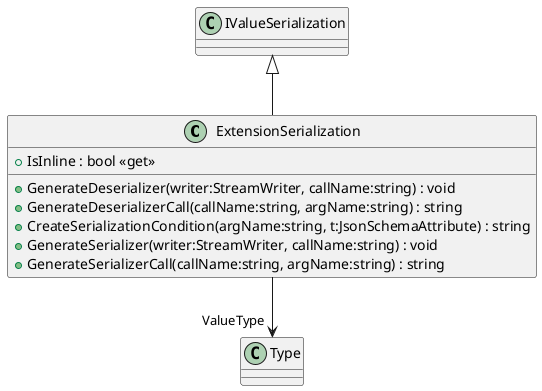 @startuml
class ExtensionSerialization {
    + IsInline : bool <<get>>
    + GenerateDeserializer(writer:StreamWriter, callName:string) : void
    + GenerateDeserializerCall(callName:string, argName:string) : string
    + CreateSerializationCondition(argName:string, t:JsonSchemaAttribute) : string
    + GenerateSerializer(writer:StreamWriter, callName:string) : void
    + GenerateSerializerCall(callName:string, argName:string) : string
}
IValueSerialization <|-- ExtensionSerialization
ExtensionSerialization --> "ValueType" Type
@enduml
